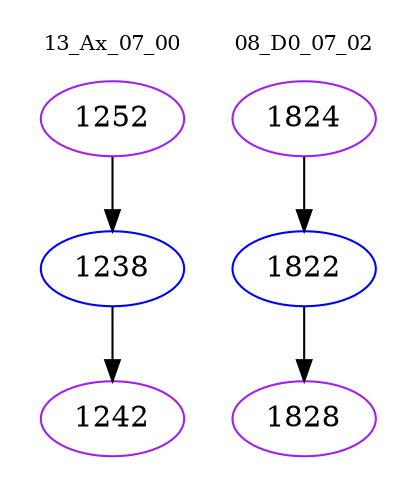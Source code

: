 digraph{
subgraph cluster_0 {
color = white
label = "13_Ax_07_00";
fontsize=10;
T0_1252 [label="1252", color="purple"]
T0_1252 -> T0_1238 [color="black"]
T0_1238 [label="1238", color="blue"]
T0_1238 -> T0_1242 [color="black"]
T0_1242 [label="1242", color="purple"]
}
subgraph cluster_1 {
color = white
label = "08_D0_07_02";
fontsize=10;
T1_1824 [label="1824", color="purple"]
T1_1824 -> T1_1822 [color="black"]
T1_1822 [label="1822", color="blue"]
T1_1822 -> T1_1828 [color="black"]
T1_1828 [label="1828", color="purple"]
}
}
